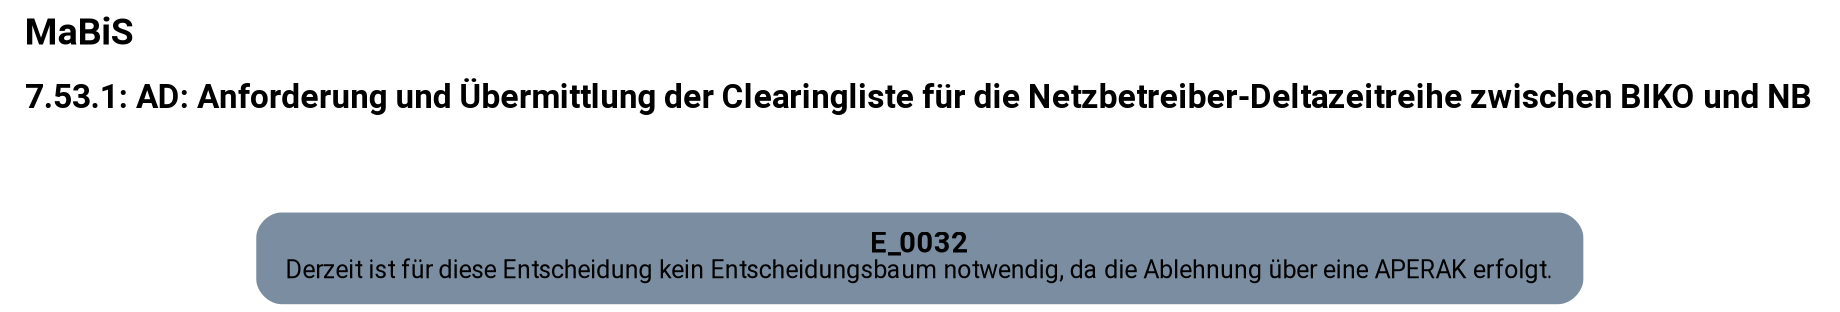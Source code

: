 digraph D {
    labelloc="t";
    label=<<B><FONT POINT-SIZE="18">MaBiS</FONT></B><BR align="left"/><BR/><B><FONT POINT-SIZE="16">7.53.1: AD: Anforderung und Übermittlung der Clearingliste für die Netzbetreiber-Deltazeitreihe zwischen BIKO und NB</FONT></B><BR align="left"/><BR/><BR/><BR/>>;
    ratio="compress";
    concentrate=true;
    pack=true;
    rankdir=TB;
    packmode="array";
    size="20,20";
    "Empty" [margin="0.2,0.12", shape=box, style="filled,rounded", penwidth=0.0, fillcolor="#7a8da1", label=<<B>E_0032</B><BR align="center"/><FONT point-size="12">Derzeit ist für diese Entscheidung kein Entscheidungsbaum notwendig, da die Ablehnung über eine APERAK erfolgt.</FONT><BR align="center"/>>, fontname="Roboto, sans-serif"];


    bgcolor="transparent";
fontname="Roboto, sans-serif";
}
